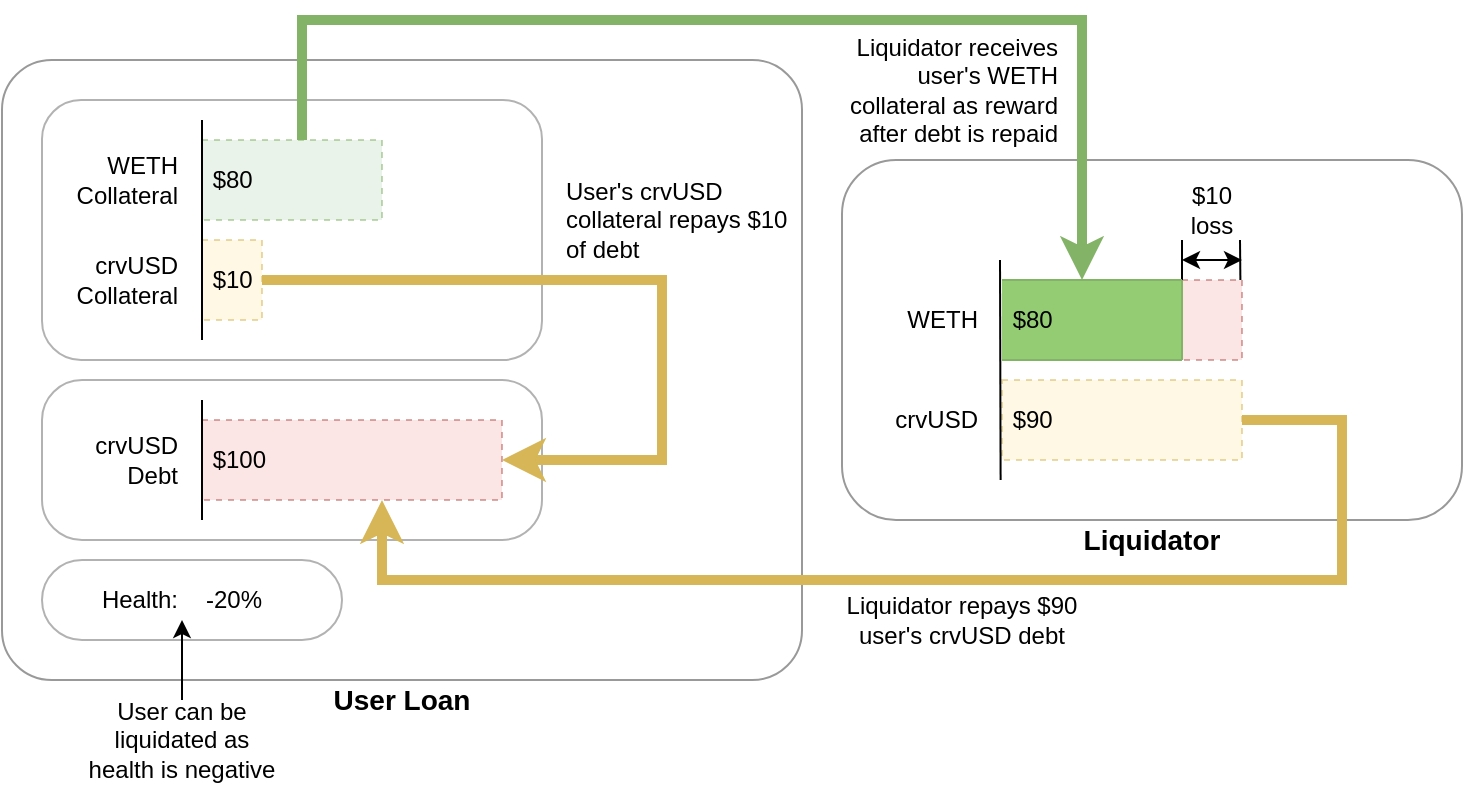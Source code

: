 <mxfile version="21.6.5" type="device">
  <diagram name="Page-1" id="q6WoUwT-CLWA9rn1Nv-X">
    <mxGraphModel dx="794" dy="2590" grid="0" gridSize="10" guides="0" tooltips="1" connect="0" arrows="0" fold="1" page="1" pageScale="1" pageWidth="1060" pageHeight="2000" math="0" shadow="0">
      <root>
        <mxCell id="0" />
        <mxCell id="1" parent="0" />
        <mxCell id="-HUMq1xGHRP7OBbY1grz-16" value="" style="rounded=1;whiteSpace=wrap;html=1;opacity=40;" parent="1" vertex="1">
          <mxGeometry x="440" y="50" width="310" height="180" as="geometry" />
        </mxCell>
        <mxCell id="-VDP6B44c-AONcS0qkfc-27" value="" style="rounded=0;whiteSpace=wrap;html=1;fillColor=#f8cecc;strokeColor=#b85450;align=left;opacity=50;dashed=1;" parent="1" vertex="1">
          <mxGeometry x="610" y="110" width="30" height="40" as="geometry" />
        </mxCell>
        <mxCell id="-HUMq1xGHRP7OBbY1grz-18" value="" style="rounded=1;whiteSpace=wrap;html=1;opacity=40;arcSize=8;" parent="1" vertex="1">
          <mxGeometry x="20" width="400" height="310" as="geometry" />
        </mxCell>
        <mxCell id="-VDP6B44c-AONcS0qkfc-12" value="" style="rounded=1;whiteSpace=wrap;html=1;opacity=30;arcSize=50;" parent="1" vertex="1">
          <mxGeometry x="40" y="250" width="150" height="40" as="geometry" />
        </mxCell>
        <mxCell id="-VDP6B44c-AONcS0qkfc-14" value="" style="rounded=1;whiteSpace=wrap;html=1;opacity=30;arcSize=25;" parent="1" vertex="1">
          <mxGeometry x="40" y="160" width="250" height="80" as="geometry" />
        </mxCell>
        <mxCell id="-VDP6B44c-AONcS0qkfc-11" value="" style="rounded=1;whiteSpace=wrap;html=1;opacity=30;" parent="1" vertex="1">
          <mxGeometry x="40" y="20" width="250" height="130" as="geometry" />
        </mxCell>
        <mxCell id="-VDP6B44c-AONcS0qkfc-8" value="&amp;nbsp;$80" style="rounded=0;whiteSpace=wrap;html=1;fillColor=#d5e8d4;strokeColor=#82b366;align=left;opacity=50;dashed=1;" parent="1" vertex="1">
          <mxGeometry x="120" y="40" width="90" height="40" as="geometry" />
        </mxCell>
        <mxCell id="-HUMq1xGHRP7OBbY1grz-2" value="&amp;nbsp;$10" style="rounded=0;whiteSpace=wrap;html=1;fillColor=#fff2cc;strokeColor=#D6B656;align=left;opacity=50;dashed=1;" parent="1" vertex="1">
          <mxGeometry x="120" y="90" width="30" height="40" as="geometry" />
        </mxCell>
        <mxCell id="-HUMq1xGHRP7OBbY1grz-3" value="&amp;nbsp;$100" style="rounded=0;whiteSpace=wrap;html=1;fillColor=#f8cecc;strokeColor=#b85450;align=left;opacity=50;dashed=1;" parent="1" vertex="1">
          <mxGeometry x="120" y="180" width="150" height="40" as="geometry" />
        </mxCell>
        <mxCell id="-HUMq1xGHRP7OBbY1grz-11" value="" style="endArrow=classic;html=1;rounded=0;strokeWidth=5;strokeColor=#D6B656;" parent="1" edge="1">
          <mxGeometry width="50" height="50" relative="1" as="geometry">
            <mxPoint x="640" y="180" as="sourcePoint" />
            <mxPoint x="210" y="220" as="targetPoint" />
            <Array as="points">
              <mxPoint x="690" y="180" />
              <mxPoint x="690" y="260" />
              <mxPoint x="210" y="260" />
            </Array>
          </mxGeometry>
        </mxCell>
        <mxCell id="-HUMq1xGHRP7OBbY1grz-13" value="Liquidator repays $90 user&#39;s crvUSD debt" style="text;html=1;strokeColor=none;fillColor=none;align=center;verticalAlign=middle;whiteSpace=wrap;rounded=0;" parent="1" vertex="1">
          <mxGeometry x="440" y="260" width="120" height="40" as="geometry" />
        </mxCell>
        <mxCell id="-HUMq1xGHRP7OBbY1grz-55" value="&amp;nbsp;$90" style="rounded=0;whiteSpace=wrap;html=1;fillColor=#fff2cc;strokeColor=#D6B656;opacity=50;dashed=1;align=left;" parent="1" vertex="1">
          <mxGeometry x="520" y="160" width="120" height="40" as="geometry" />
        </mxCell>
        <mxCell id="-HUMq1xGHRP7OBbY1grz-72" value="" style="endArrow=none;html=1;rounded=0;" parent="1" edge="1">
          <mxGeometry width="50" height="50" relative="1" as="geometry">
            <mxPoint x="120" y="230" as="sourcePoint" />
            <mxPoint x="120" y="170" as="targetPoint" />
          </mxGeometry>
        </mxCell>
        <mxCell id="-HUMq1xGHRP7OBbY1grz-73" value="crvUSD&lt;br&gt;Collateral" style="text;html=1;strokeColor=none;fillColor=none;align=right;verticalAlign=middle;whiteSpace=wrap;rounded=0;rotation=0;" parent="1" vertex="1">
          <mxGeometry x="50" y="90" width="60" height="40" as="geometry" />
        </mxCell>
        <mxCell id="-HUMq1xGHRP7OBbY1grz-74" value="crvUSD&lt;br&gt;Debt" style="text;html=1;strokeColor=none;fillColor=none;align=right;verticalAlign=middle;whiteSpace=wrap;rounded=0;rotation=0;" parent="1" vertex="1">
          <mxGeometry x="50" y="180" width="60" height="40" as="geometry" />
        </mxCell>
        <mxCell id="-HUMq1xGHRP7OBbY1grz-97" value="Liquidator" style="text;html=1;strokeColor=none;fillColor=none;align=center;verticalAlign=middle;whiteSpace=wrap;rounded=0;fontSize=14;fontStyle=1" parent="1" vertex="1">
          <mxGeometry x="545" y="230" width="100" height="20" as="geometry" />
        </mxCell>
        <mxCell id="-HUMq1xGHRP7OBbY1grz-98" value="User Loan" style="text;html=1;strokeColor=none;fillColor=none;align=center;verticalAlign=middle;whiteSpace=wrap;rounded=0;fontSize=14;fontStyle=1" parent="1" vertex="1">
          <mxGeometry x="20" y="310" width="400" height="20" as="geometry" />
        </mxCell>
        <mxCell id="-HUMq1xGHRP7OBbY1grz-101" value="Health:" style="text;html=1;strokeColor=none;fillColor=none;align=right;verticalAlign=middle;whiteSpace=wrap;rounded=0;rotation=0;" parent="1" vertex="1">
          <mxGeometry x="50" y="250" width="60" height="40" as="geometry" />
        </mxCell>
        <mxCell id="-HUMq1xGHRP7OBbY1grz-102" value="-20%" style="text;html=1;strokeColor=none;fillColor=none;align=left;verticalAlign=middle;whiteSpace=wrap;rounded=0;" parent="1" vertex="1">
          <mxGeometry x="120" y="255" width="50" height="30" as="geometry" />
        </mxCell>
        <mxCell id="-HUMq1xGHRP7OBbY1grz-106" value="WETH" style="text;html=1;strokeColor=none;fillColor=none;align=right;verticalAlign=middle;whiteSpace=wrap;rounded=0;rotation=0;" parent="1" vertex="1">
          <mxGeometry x="450" y="110" width="60" height="40" as="geometry" />
        </mxCell>
        <mxCell id="-VDP6B44c-AONcS0qkfc-7" value="crvUSD" style="text;html=1;strokeColor=none;fillColor=none;align=right;verticalAlign=middle;whiteSpace=wrap;rounded=0;rotation=0;" parent="1" vertex="1">
          <mxGeometry x="450" y="160" width="60" height="40" as="geometry" />
        </mxCell>
        <mxCell id="-VDP6B44c-AONcS0qkfc-9" value="" style="endArrow=none;html=1;rounded=0;" parent="1" edge="1">
          <mxGeometry width="50" height="50" relative="1" as="geometry">
            <mxPoint x="120" y="140" as="sourcePoint" />
            <mxPoint x="120" y="30" as="targetPoint" />
          </mxGeometry>
        </mxCell>
        <mxCell id="-VDP6B44c-AONcS0qkfc-10" value="&amp;nbsp;$80" style="rounded=0;whiteSpace=wrap;html=1;fillColor=#94CC74;strokeColor=none;align=left;" parent="1" vertex="1">
          <mxGeometry x="520" y="110" width="90" height="40" as="geometry" />
        </mxCell>
        <mxCell id="-VDP6B44c-AONcS0qkfc-6" value="" style="endArrow=none;html=1;rounded=0;" parent="1" edge="1">
          <mxGeometry width="50" height="50" relative="1" as="geometry">
            <mxPoint x="519.31" y="210" as="sourcePoint" />
            <mxPoint x="519" y="100" as="targetPoint" />
          </mxGeometry>
        </mxCell>
        <mxCell id="-VDP6B44c-AONcS0qkfc-16" value="" style="endArrow=classic;html=1;rounded=0;strokeColor=#D6B656;strokeWidth=5;" parent="1" edge="1">
          <mxGeometry width="50" height="50" relative="1" as="geometry">
            <mxPoint x="150" y="110" as="sourcePoint" />
            <mxPoint x="270" y="200" as="targetPoint" />
            <Array as="points">
              <mxPoint x="350" y="110" />
              <mxPoint x="350" y="200" />
            </Array>
          </mxGeometry>
        </mxCell>
        <mxCell id="-VDP6B44c-AONcS0qkfc-17" value="User&#39;s crvUSD collateral repays $10 of debt" style="text;html=1;strokeColor=none;fillColor=none;align=left;verticalAlign=middle;whiteSpace=wrap;rounded=0;" parent="1" vertex="1">
          <mxGeometry x="300" y="60" width="120" height="40" as="geometry" />
        </mxCell>
        <mxCell id="-VDP6B44c-AONcS0qkfc-18" value="" style="endArrow=none;html=1;rounded=0;" parent="1" edge="1">
          <mxGeometry width="50" height="50" relative="1" as="geometry">
            <mxPoint x="610" y="110" as="sourcePoint" />
            <mxPoint x="610" y="90" as="targetPoint" />
          </mxGeometry>
        </mxCell>
        <mxCell id="-VDP6B44c-AONcS0qkfc-19" value="" style="endArrow=none;html=1;rounded=0;" parent="1" edge="1">
          <mxGeometry width="50" height="50" relative="1" as="geometry">
            <mxPoint x="639.2" y="110" as="sourcePoint" />
            <mxPoint x="639" y="90" as="targetPoint" />
          </mxGeometry>
        </mxCell>
        <mxCell id="-VDP6B44c-AONcS0qkfc-20" value="" style="endArrow=classic;startArrow=classic;html=1;rounded=0;" parent="1" edge="1">
          <mxGeometry width="50" height="50" relative="1" as="geometry">
            <mxPoint x="610" y="100" as="sourcePoint" />
            <mxPoint x="640" y="100" as="targetPoint" />
          </mxGeometry>
        </mxCell>
        <mxCell id="-VDP6B44c-AONcS0qkfc-21" value="$10&lt;br&gt;loss" style="text;html=1;strokeColor=none;fillColor=none;align=center;verticalAlign=middle;whiteSpace=wrap;rounded=0;" parent="1" vertex="1">
          <mxGeometry x="600" y="60" width="50" height="30" as="geometry" />
        </mxCell>
        <mxCell id="-VDP6B44c-AONcS0qkfc-22" value="" style="endArrow=classic;html=1;rounded=0;strokeWidth=5;strokeColor=#82B366;" parent="1" edge="1">
          <mxGeometry width="50" height="50" relative="1" as="geometry">
            <mxPoint x="170" y="40" as="sourcePoint" />
            <mxPoint x="560" y="110" as="targetPoint" />
            <Array as="points">
              <mxPoint x="170" y="-20" />
              <mxPoint x="560" y="-20" />
            </Array>
          </mxGeometry>
        </mxCell>
        <mxCell id="-VDP6B44c-AONcS0qkfc-23" value="Liquidator receives user&#39;s WETH collateral as reward after debt is repaid" style="text;html=1;strokeColor=none;fillColor=none;align=right;verticalAlign=middle;whiteSpace=wrap;rounded=0;" parent="1" vertex="1">
          <mxGeometry x="430" y="-10" width="120" height="50" as="geometry" />
        </mxCell>
        <mxCell id="-VDP6B44c-AONcS0qkfc-24" value="WETH&lt;br&gt;Collateral" style="text;html=1;strokeColor=none;fillColor=none;align=right;verticalAlign=middle;whiteSpace=wrap;rounded=0;rotation=0;" parent="1" vertex="1">
          <mxGeometry x="50" y="40" width="60" height="40" as="geometry" />
        </mxCell>
        <mxCell id="-VDP6B44c-AONcS0qkfc-25" value="" style="endArrow=classic;html=1;rounded=0;" parent="1" edge="1">
          <mxGeometry width="50" height="50" relative="1" as="geometry">
            <mxPoint x="110" y="320" as="sourcePoint" />
            <mxPoint x="110" y="280" as="targetPoint" />
          </mxGeometry>
        </mxCell>
        <mxCell id="-VDP6B44c-AONcS0qkfc-26" value="User can be liquidated as health is negative" style="text;html=1;strokeColor=none;fillColor=none;align=center;verticalAlign=middle;whiteSpace=wrap;rounded=0;" parent="1" vertex="1">
          <mxGeometry x="60" y="320" width="100" height="40" as="geometry" />
        </mxCell>
        <mxCell id="-VDP6B44c-AONcS0qkfc-28" value="" style="endArrow=none;html=1;rounded=0;strokeColor=#82B366;" parent="1" edge="1">
          <mxGeometry width="50" height="50" relative="1" as="geometry">
            <mxPoint x="520" y="110" as="sourcePoint" />
            <mxPoint x="610" y="110" as="targetPoint" />
          </mxGeometry>
        </mxCell>
        <mxCell id="-VDP6B44c-AONcS0qkfc-29" value="" style="endArrow=none;html=1;rounded=0;strokeColor=#82B366;" parent="1" edge="1">
          <mxGeometry width="50" height="50" relative="1" as="geometry">
            <mxPoint x="520" y="150" as="sourcePoint" />
            <mxPoint x="610" y="150" as="targetPoint" />
          </mxGeometry>
        </mxCell>
        <mxCell id="-VDP6B44c-AONcS0qkfc-30" value="" style="endArrow=none;html=1;rounded=0;strokeColor=#82B366;" parent="1" edge="1">
          <mxGeometry width="50" height="50" relative="1" as="geometry">
            <mxPoint x="610" y="110" as="sourcePoint" />
            <mxPoint x="610" y="150" as="targetPoint" />
          </mxGeometry>
        </mxCell>
      </root>
    </mxGraphModel>
  </diagram>
</mxfile>
